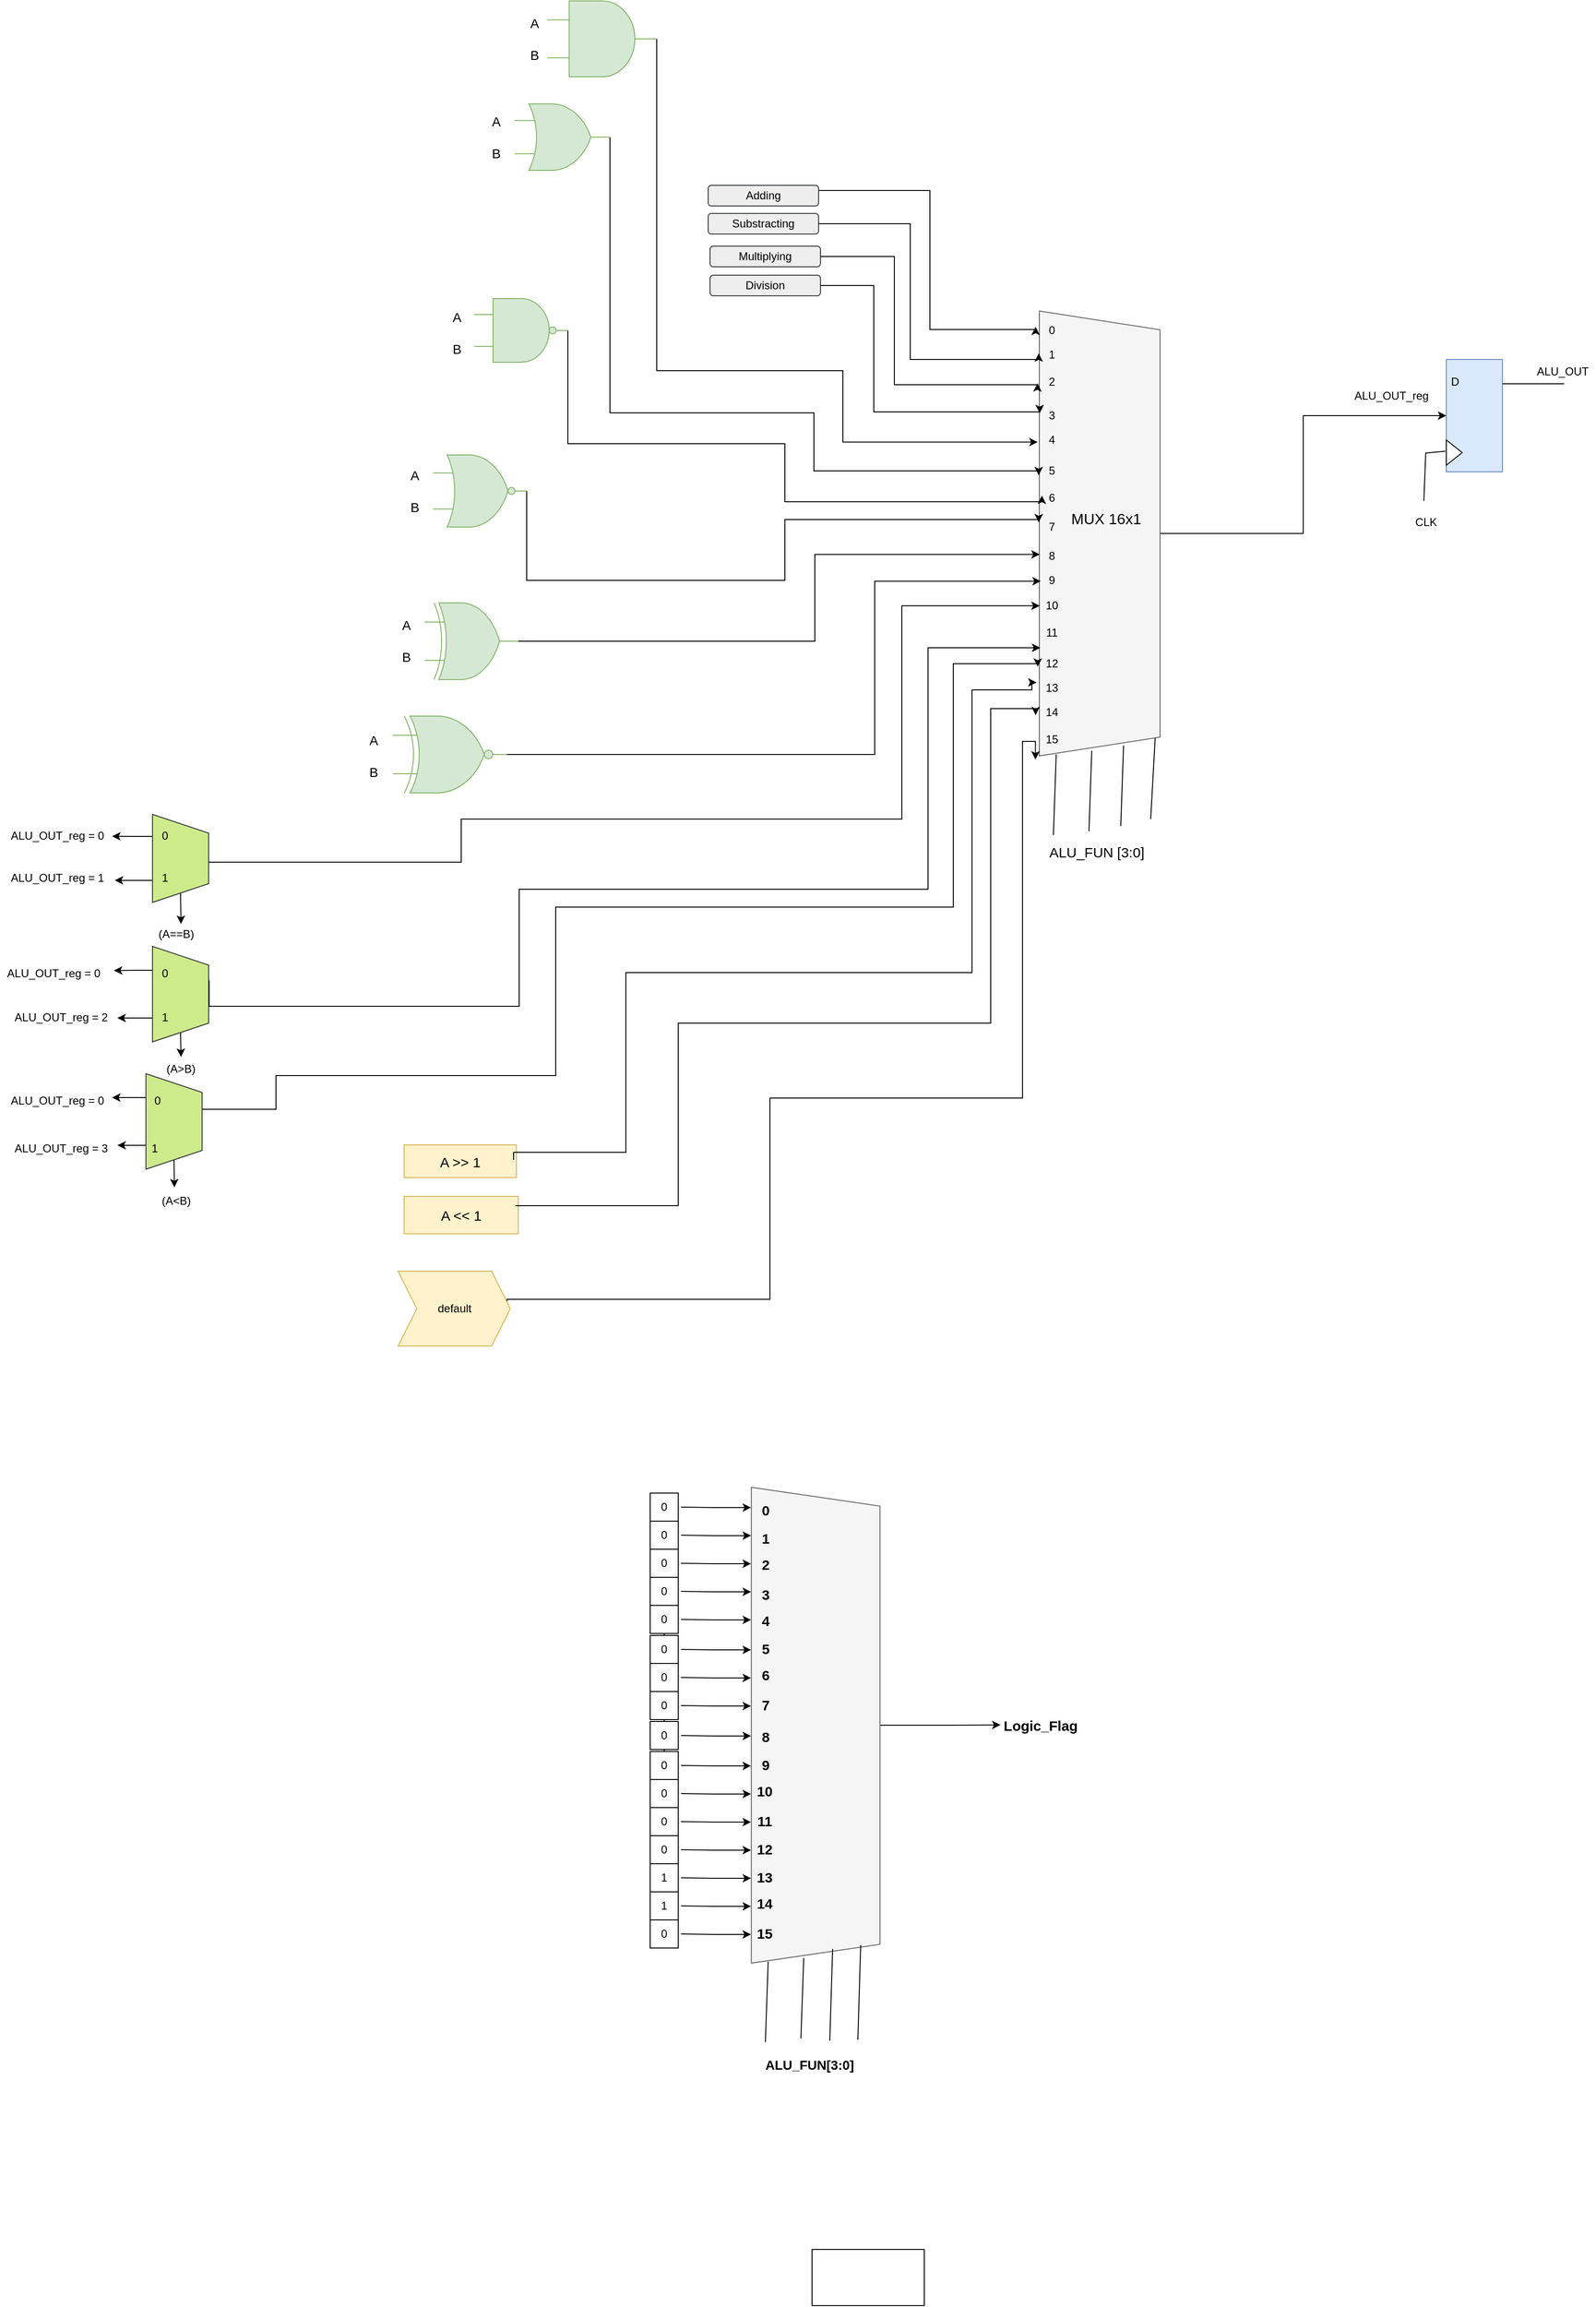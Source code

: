 <mxfile version="24.0.4" type="device">
  <diagram name="Page-1" id="UcXeMVM3qKEqx-LfHHIt">
    <mxGraphModel dx="2200" dy="1107" grid="0" gridSize="10" guides="1" tooltips="1" connect="1" arrows="1" fold="1" page="0" pageScale="1" pageWidth="850" pageHeight="1100" math="0" shadow="0">
      <root>
        <mxCell id="0" />
        <mxCell id="1" parent="0" />
        <mxCell id="WmKYw4-fEIhdGVKoZhWH-86" style="edgeStyle=orthogonalEdgeStyle;rounded=0;orthogonalLoop=1;jettySize=auto;html=1;exitX=0.5;exitY=0;exitDx=0;exitDy=0;" edge="1" parent="1" source="WmKYw4-fEIhdGVKoZhWH-1" target="WmKYw4-fEIhdGVKoZhWH-87">
          <mxGeometry relative="1" as="geometry">
            <mxPoint x="845.6" y="381.6" as="targetPoint" />
          </mxGeometry>
        </mxCell>
        <mxCell id="WmKYw4-fEIhdGVKoZhWH-1" value="" style="shape=trapezoid;perimeter=trapezoidPerimeter;whiteSpace=wrap;html=1;fixedSize=1;rotation=90;fillColor=#f5f5f5;fontColor=#333333;strokeColor=#666666;" vertex="1" parent="1">
          <mxGeometry x="145.88" y="430.38" width="475.25" height="129" as="geometry" />
        </mxCell>
        <mxCell id="WmKYw4-fEIhdGVKoZhWH-2" value="" style="endArrow=none;html=1;rounded=0;entryX=1;entryY=0;entryDx=0;entryDy=0;" edge="1" parent="1" target="WmKYw4-fEIhdGVKoZhWH-1">
          <mxGeometry width="50" height="50" relative="1" as="geometry">
            <mxPoint x="438" y="800" as="sourcePoint" />
            <mxPoint x="475" y="761" as="targetPoint" />
          </mxGeometry>
        </mxCell>
        <mxCell id="WmKYw4-fEIhdGVKoZhWH-3" value="" style="endArrow=none;html=1;rounded=0;entryX=1;entryY=0;entryDx=0;entryDy=0;" edge="1" parent="1">
          <mxGeometry width="50" height="50" relative="1" as="geometry">
            <mxPoint x="406" y="807.43" as="sourcePoint" />
            <mxPoint x="409" y="721.43" as="targetPoint" />
          </mxGeometry>
        </mxCell>
        <mxCell id="WmKYw4-fEIhdGVKoZhWH-4" value="" style="endArrow=none;html=1;rounded=0;entryX=1;entryY=0;entryDx=0;entryDy=0;" edge="1" parent="1">
          <mxGeometry width="50" height="50" relative="1" as="geometry">
            <mxPoint x="372" y="813" as="sourcePoint" />
            <mxPoint x="375" y="727" as="targetPoint" />
          </mxGeometry>
        </mxCell>
        <mxCell id="WmKYw4-fEIhdGVKoZhWH-5" value="" style="endArrow=none;html=1;rounded=0;entryX=1;entryY=0;entryDx=0;entryDy=0;" edge="1" parent="1">
          <mxGeometry width="50" height="50" relative="1" as="geometry">
            <mxPoint x="334" y="817" as="sourcePoint" />
            <mxPoint x="337" y="731" as="targetPoint" />
          </mxGeometry>
        </mxCell>
        <mxCell id="WmKYw4-fEIhdGVKoZhWH-23" value="&lt;font style=&quot;font-size: 15px;&quot;&gt;ALU_FUN [3:0]&lt;/font&gt;" style="text;html=1;align=center;verticalAlign=middle;resizable=0;points=[];autosize=1;strokeColor=none;fillColor=none;" vertex="1" parent="1">
          <mxGeometry x="320" y="820" width="120" height="30" as="geometry" />
        </mxCell>
        <mxCell id="WmKYw4-fEIhdGVKoZhWH-25" value="0" style="text;html=1;align=center;verticalAlign=middle;resizable=0;points=[];autosize=1;strokeColor=none;fillColor=none;" vertex="1" parent="1">
          <mxGeometry x="320" y="265" width="24" height="26" as="geometry" />
        </mxCell>
        <mxCell id="WmKYw4-fEIhdGVKoZhWH-26" value="1" style="text;html=1;align=center;verticalAlign=middle;resizable=0;points=[];autosize=1;strokeColor=none;fillColor=none;" vertex="1" parent="1">
          <mxGeometry x="320" y="291" width="24" height="26" as="geometry" />
        </mxCell>
        <mxCell id="WmKYw4-fEIhdGVKoZhWH-27" value="2" style="text;html=1;align=center;verticalAlign=middle;resizable=0;points=[];autosize=1;strokeColor=none;fillColor=none;" vertex="1" parent="1">
          <mxGeometry x="320" y="320" width="24" height="26" as="geometry" />
        </mxCell>
        <mxCell id="WmKYw4-fEIhdGVKoZhWH-28" value="3" style="text;html=1;align=center;verticalAlign=middle;resizable=0;points=[];autosize=1;strokeColor=none;fillColor=none;" vertex="1" parent="1">
          <mxGeometry x="320" y="356" width="24" height="26" as="geometry" />
        </mxCell>
        <mxCell id="WmKYw4-fEIhdGVKoZhWH-29" value="4" style="text;html=1;align=center;verticalAlign=middle;resizable=0;points=[];autosize=1;strokeColor=none;fillColor=none;" vertex="1" parent="1">
          <mxGeometry x="320" y="382" width="24" height="26" as="geometry" />
        </mxCell>
        <mxCell id="WmKYw4-fEIhdGVKoZhWH-30" value="5" style="text;html=1;align=center;verticalAlign=middle;resizable=0;points=[];autosize=1;strokeColor=none;fillColor=none;" vertex="1" parent="1">
          <mxGeometry x="320" y="415" width="24" height="26" as="geometry" />
        </mxCell>
        <mxCell id="WmKYw4-fEIhdGVKoZhWH-31" value="6" style="text;html=1;align=center;verticalAlign=middle;resizable=0;points=[];autosize=1;strokeColor=none;fillColor=none;" vertex="1" parent="1">
          <mxGeometry x="320" y="444" width="24" height="26" as="geometry" />
        </mxCell>
        <mxCell id="WmKYw4-fEIhdGVKoZhWH-32" value="7" style="text;html=1;align=center;verticalAlign=middle;resizable=0;points=[];autosize=1;strokeColor=none;fillColor=none;" vertex="1" parent="1">
          <mxGeometry x="320" y="475" width="24" height="26" as="geometry" />
        </mxCell>
        <mxCell id="WmKYw4-fEIhdGVKoZhWH-33" value="8" style="text;html=1;align=center;verticalAlign=middle;resizable=0;points=[];autosize=1;strokeColor=none;fillColor=none;" vertex="1" parent="1">
          <mxGeometry x="320" y="506" width="24" height="26" as="geometry" />
        </mxCell>
        <mxCell id="WmKYw4-fEIhdGVKoZhWH-34" value="9" style="text;html=1;align=center;verticalAlign=middle;resizable=0;points=[];autosize=1;strokeColor=none;fillColor=none;" vertex="1" parent="1">
          <mxGeometry x="320" y="532" width="24" height="26" as="geometry" />
        </mxCell>
        <mxCell id="WmKYw4-fEIhdGVKoZhWH-35" value="10" style="text;html=1;align=center;verticalAlign=middle;resizable=0;points=[];autosize=1;strokeColor=none;fillColor=none;" vertex="1" parent="1">
          <mxGeometry x="316.5" y="559.38" width="31" height="26" as="geometry" />
        </mxCell>
        <mxCell id="WmKYw4-fEIhdGVKoZhWH-36" value="11" style="text;html=1;align=center;verticalAlign=middle;resizable=0;points=[];autosize=1;strokeColor=none;fillColor=none;" vertex="1" parent="1">
          <mxGeometry x="316.5" y="588.38" width="30" height="26" as="geometry" />
        </mxCell>
        <mxCell id="WmKYw4-fEIhdGVKoZhWH-37" value="12" style="text;html=1;align=center;verticalAlign=middle;resizable=0;points=[];autosize=1;strokeColor=none;fillColor=none;" vertex="1" parent="1">
          <mxGeometry x="316.5" y="621.38" width="31" height="26" as="geometry" />
        </mxCell>
        <mxCell id="WmKYw4-fEIhdGVKoZhWH-38" value="13" style="text;html=1;align=center;verticalAlign=middle;resizable=0;points=[];autosize=1;strokeColor=none;fillColor=none;" vertex="1" parent="1">
          <mxGeometry x="316.5" y="647.38" width="31" height="26" as="geometry" />
        </mxCell>
        <mxCell id="WmKYw4-fEIhdGVKoZhWH-39" value="14" style="text;html=1;align=center;verticalAlign=middle;resizable=0;points=[];autosize=1;strokeColor=none;fillColor=none;" vertex="1" parent="1">
          <mxGeometry x="316.5" y="673.38" width="31" height="26" as="geometry" />
        </mxCell>
        <mxCell id="WmKYw4-fEIhdGVKoZhWH-40" value="15" style="text;html=1;align=center;verticalAlign=middle;resizable=0;points=[];autosize=1;strokeColor=none;fillColor=none;" vertex="1" parent="1">
          <mxGeometry x="316.5" y="702.38" width="31" height="26" as="geometry" />
        </mxCell>
        <mxCell id="WmKYw4-fEIhdGVKoZhWH-41" value="&lt;font style=&quot;font-size: 16px;&quot;&gt;MUX 16x1&lt;/font&gt;" style="text;html=1;align=center;verticalAlign=middle;resizable=0;points=[];autosize=1;strokeColor=none;fillColor=none;" vertex="1" parent="1">
          <mxGeometry x="344" y="463" width="91" height="31" as="geometry" />
        </mxCell>
        <mxCell id="WmKYw4-fEIhdGVKoZhWH-49" style="edgeStyle=orthogonalEdgeStyle;rounded=0;orthogonalLoop=1;jettySize=auto;html=1;exitX=1;exitY=0.25;exitDx=0;exitDy=0;entryX=-0.208;entryY=0.346;entryDx=0;entryDy=0;entryPerimeter=0;" edge="1" parent="1" source="WmKYw4-fEIhdGVKoZhWH-42" target="WmKYw4-fEIhdGVKoZhWH-25">
          <mxGeometry relative="1" as="geometry">
            <mxPoint x="238.286" y="277.286" as="targetPoint" />
            <Array as="points">
              <mxPoint x="202" y="128" />
              <mxPoint x="202" y="277" />
              <mxPoint x="315" y="277" />
            </Array>
          </mxGeometry>
        </mxCell>
        <mxCell id="WmKYw4-fEIhdGVKoZhWH-42" value="Adding" style="rounded=1;whiteSpace=wrap;html=1;fillColor=#eeeeee;strokeColor=#36393d;" vertex="1" parent="1">
          <mxGeometry x="-35" y="123" width="118" height="22" as="geometry" />
        </mxCell>
        <mxCell id="WmKYw4-fEIhdGVKoZhWH-50" style="edgeStyle=orthogonalEdgeStyle;rounded=0;orthogonalLoop=1;jettySize=auto;html=1;exitX=1;exitY=0.5;exitDx=0;exitDy=0;entryX=-0.071;entryY=0.44;entryDx=0;entryDy=0;entryPerimeter=0;" edge="1" parent="1" source="WmKYw4-fEIhdGVKoZhWH-43" target="WmKYw4-fEIhdGVKoZhWH-26">
          <mxGeometry relative="1" as="geometry">
            <mxPoint x="239" y="309" as="targetPoint" />
            <Array as="points">
              <mxPoint x="181" y="164" />
              <mxPoint x="181" y="309" />
              <mxPoint x="318" y="309" />
            </Array>
          </mxGeometry>
        </mxCell>
        <mxCell id="WmKYw4-fEIhdGVKoZhWH-43" value="Substracting" style="rounded=1;whiteSpace=wrap;html=1;fillColor=#eeeeee;strokeColor=#36393d;" vertex="1" parent="1">
          <mxGeometry x="-35" y="153" width="118" height="22" as="geometry" />
        </mxCell>
        <mxCell id="WmKYw4-fEIhdGVKoZhWH-51" style="edgeStyle=orthogonalEdgeStyle;rounded=0;orthogonalLoop=1;jettySize=auto;html=1;exitX=1;exitY=0.5;exitDx=0;exitDy=0;entryX=-0.119;entryY=0.555;entryDx=0;entryDy=0;entryPerimeter=0;" edge="1" parent="1" source="WmKYw4-fEIhdGVKoZhWH-44" target="WmKYw4-fEIhdGVKoZhWH-27">
          <mxGeometry relative="1" as="geometry">
            <mxPoint x="240.571" y="335.571" as="targetPoint" />
            <Array as="points">
              <mxPoint x="164" y="199" />
              <mxPoint x="164" y="336" />
              <mxPoint x="317" y="336" />
            </Array>
          </mxGeometry>
        </mxCell>
        <mxCell id="WmKYw4-fEIhdGVKoZhWH-44" value="Multiplying" style="rounded=1;whiteSpace=wrap;html=1;fillColor=#eeeeee;strokeColor=#36393d;" vertex="1" parent="1">
          <mxGeometry x="-33" y="188" width="118" height="22" as="geometry" />
        </mxCell>
        <mxCell id="WmKYw4-fEIhdGVKoZhWH-52" style="edgeStyle=orthogonalEdgeStyle;rounded=0;orthogonalLoop=1;jettySize=auto;html=1;exitX=1;exitY=0.5;exitDx=0;exitDy=0;entryX=-0.024;entryY=0.401;entryDx=0;entryDy=0;entryPerimeter=0;" edge="1" parent="1" source="WmKYw4-fEIhdGVKoZhWH-45" target="WmKYw4-fEIhdGVKoZhWH-28">
          <mxGeometry relative="1" as="geometry">
            <mxPoint x="237.143" y="365.286" as="targetPoint" />
            <Array as="points">
              <mxPoint x="142" y="230" />
              <mxPoint x="142" y="365" />
              <mxPoint x="319" y="365" />
            </Array>
          </mxGeometry>
        </mxCell>
        <mxCell id="WmKYw4-fEIhdGVKoZhWH-45" value="Division" style="rounded=1;whiteSpace=wrap;html=1;fillColor=#eeeeee;strokeColor=#36393d;" vertex="1" parent="1">
          <mxGeometry x="-33" y="219" width="118" height="22" as="geometry" />
        </mxCell>
        <mxCell id="WmKYw4-fEIhdGVKoZhWH-54" style="edgeStyle=orthogonalEdgeStyle;rounded=0;orthogonalLoop=1;jettySize=auto;html=1;exitX=1;exitY=0.5;exitDx=0;exitDy=0;exitPerimeter=0;entryX=-0.119;entryY=0.588;entryDx=0;entryDy=0;entryPerimeter=0;" edge="1" parent="1" source="WmKYw4-fEIhdGVKoZhWH-53" target="WmKYw4-fEIhdGVKoZhWH-29">
          <mxGeometry relative="1" as="geometry">
            <mxPoint x="116.0" y="400.714" as="targetPoint" />
            <Array as="points">
              <mxPoint x="109" y="321" />
              <mxPoint x="109" y="397" />
            </Array>
          </mxGeometry>
        </mxCell>
        <mxCell id="WmKYw4-fEIhdGVKoZhWH-53" value="" style="verticalLabelPosition=bottom;shadow=0;dashed=0;align=center;html=1;verticalAlign=top;shape=mxgraph.electrical.logic_gates.logic_gate;operation=and;fillColor=#d5e8d4;strokeColor=#82b366;" vertex="1" parent="1">
          <mxGeometry x="-207" y="-74" width="117" height="81" as="geometry" />
        </mxCell>
        <mxCell id="WmKYw4-fEIhdGVKoZhWH-56" style="edgeStyle=orthogonalEdgeStyle;rounded=0;orthogonalLoop=1;jettySize=auto;html=1;exitX=1;exitY=0.5;exitDx=0;exitDy=0;exitPerimeter=0;entryX=-0.071;entryY=0.681;entryDx=0;entryDy=0;entryPerimeter=0;" edge="1" parent="1" source="WmKYw4-fEIhdGVKoZhWH-55" target="WmKYw4-fEIhdGVKoZhWH-30">
          <mxGeometry relative="1" as="geometry">
            <mxPoint x="71.429" y="444.143" as="targetPoint" />
            <Array as="points">
              <mxPoint x="78" y="366" />
              <mxPoint x="78" y="428" />
              <mxPoint x="318" y="428" />
            </Array>
          </mxGeometry>
        </mxCell>
        <mxCell id="WmKYw4-fEIhdGVKoZhWH-55" value="" style="verticalLabelPosition=bottom;shadow=0;dashed=0;align=center;html=1;verticalAlign=top;shape=mxgraph.electrical.logic_gates.logic_gate;operation=or;fillColor=#d5e8d4;strokeColor=#82b366;" vertex="1" parent="1">
          <mxGeometry x="-242" y="36" width="102" height="71" as="geometry" />
        </mxCell>
        <mxCell id="WmKYw4-fEIhdGVKoZhWH-58" style="edgeStyle=orthogonalEdgeStyle;rounded=0;orthogonalLoop=1;jettySize=auto;html=1;exitX=1;exitY=0.5;exitDx=0;exitDy=0;exitPerimeter=0;entryX=0.071;entryY=0.401;entryDx=0;entryDy=0;entryPerimeter=0;" edge="1" parent="1" source="WmKYw4-fEIhdGVKoZhWH-57" target="WmKYw4-fEIhdGVKoZhWH-31">
          <mxGeometry relative="1" as="geometry">
            <mxPoint x="47.429" y="462.429" as="targetPoint" />
            <Array as="points">
              <mxPoint x="47" y="399" />
              <mxPoint x="47" y="461" />
              <mxPoint x="322" y="461" />
            </Array>
          </mxGeometry>
        </mxCell>
        <mxCell id="WmKYw4-fEIhdGVKoZhWH-57" value="" style="verticalLabelPosition=bottom;shadow=0;dashed=0;align=center;html=1;verticalAlign=top;shape=mxgraph.electrical.logic_gates.logic_gate;operation=and;negating=1;negSize=0.15;fillColor=#d5e8d4;strokeColor=#82b366;" vertex="1" parent="1">
          <mxGeometry x="-285" y="244" width="100" height="68" as="geometry" />
        </mxCell>
        <mxCell id="WmKYw4-fEIhdGVKoZhWH-60" style="edgeStyle=orthogonalEdgeStyle;rounded=0;orthogonalLoop=1;jettySize=auto;html=1;exitX=1;exitY=0.5;exitDx=0;exitDy=0;exitPerimeter=0;entryX=-0.071;entryY=0.308;entryDx=0;entryDy=0;entryPerimeter=0;" edge="1" parent="1" source="WmKYw4-fEIhdGVKoZhWH-59" target="WmKYw4-fEIhdGVKoZhWH-32">
          <mxGeometry relative="1" as="geometry">
            <mxPoint x="55.429" y="479.571" as="targetPoint" />
            <Array as="points">
              <mxPoint x="47" y="545" />
              <mxPoint x="47" y="480" />
              <mxPoint x="318" y="480" />
            </Array>
          </mxGeometry>
        </mxCell>
        <mxCell id="WmKYw4-fEIhdGVKoZhWH-59" value="" style="verticalLabelPosition=bottom;shadow=0;dashed=0;align=center;html=1;verticalAlign=top;shape=mxgraph.electrical.logic_gates.logic_gate;operation=or;negating=1;negSize=0.15;fillColor=#d5e8d4;strokeColor=#82b366;" vertex="1" parent="1">
          <mxGeometry x="-329" y="411" width="100" height="77" as="geometry" />
        </mxCell>
        <mxCell id="WmKYw4-fEIhdGVKoZhWH-61" value="" style="verticalLabelPosition=bottom;shadow=0;dashed=0;align=center;html=1;verticalAlign=top;shape=mxgraph.electrical.logic_gates.logic_gate;operation=xor;fillColor=#d5e8d4;strokeColor=#82b366;" vertex="1" parent="1">
          <mxGeometry x="-338" y="569" width="100" height="82" as="geometry" />
        </mxCell>
        <mxCell id="WmKYw4-fEIhdGVKoZhWH-62" style="edgeStyle=orthogonalEdgeStyle;rounded=0;orthogonalLoop=1;jettySize=auto;html=1;exitX=1;exitY=0.5;exitDx=0;exitDy=0;exitPerimeter=0;entryX=-0.024;entryY=0.434;entryDx=0;entryDy=0;entryPerimeter=0;" edge="1" parent="1" source="WmKYw4-fEIhdGVKoZhWH-61" target="WmKYw4-fEIhdGVKoZhWH-33">
          <mxGeometry relative="1" as="geometry">
            <Array as="points">
              <mxPoint x="79" y="610" />
              <mxPoint x="79" y="517" />
            </Array>
          </mxGeometry>
        </mxCell>
        <mxCell id="WmKYw4-fEIhdGVKoZhWH-63" value="" style="verticalLabelPosition=bottom;shadow=0;dashed=0;align=center;html=1;verticalAlign=top;shape=mxgraph.electrical.logic_gates.logic_gate;operation=xor;negating=1;negSize=0.15;fillColor=#d5e8d4;strokeColor=#82b366;" vertex="1" parent="1">
          <mxGeometry x="-372" y="690" width="122" height="82" as="geometry" />
        </mxCell>
        <mxCell id="WmKYw4-fEIhdGVKoZhWH-64" style="edgeStyle=orthogonalEdgeStyle;rounded=0;orthogonalLoop=1;jettySize=auto;html=1;exitX=1;exitY=0.5;exitDx=0;exitDy=0;exitPerimeter=0;entryX=0.024;entryY=0.533;entryDx=0;entryDy=0;entryPerimeter=0;" edge="1" parent="1" source="WmKYw4-fEIhdGVKoZhWH-63" target="WmKYw4-fEIhdGVKoZhWH-34">
          <mxGeometry relative="1" as="geometry">
            <Array as="points">
              <mxPoint x="143" y="731" />
              <mxPoint x="143" y="546" />
            </Array>
          </mxGeometry>
        </mxCell>
        <mxCell id="WmKYw4-fEIhdGVKoZhWH-68" style="edgeStyle=orthogonalEdgeStyle;rounded=0;orthogonalLoop=1;jettySize=auto;html=1;exitX=0.5;exitY=0;exitDx=0;exitDy=0;entryX=0.094;entryY=0.491;entryDx=0;entryDy=0;entryPerimeter=0;" edge="1" parent="1" source="WmKYw4-fEIhdGVKoZhWH-95" target="WmKYw4-fEIhdGVKoZhWH-35">
          <mxGeometry relative="1" as="geometry">
            <mxPoint x="305.714" y="572.143" as="targetPoint" />
            <mxPoint x="-299" y="851" as="sourcePoint" />
            <Array as="points">
              <mxPoint x="-299" y="846" />
              <mxPoint x="-299" y="800" />
              <mxPoint x="172" y="800" />
              <mxPoint x="172" y="572" />
            </Array>
          </mxGeometry>
        </mxCell>
        <mxCell id="WmKYw4-fEIhdGVKoZhWH-69" style="edgeStyle=orthogonalEdgeStyle;rounded=0;orthogonalLoop=1;jettySize=auto;html=1;exitX=0.5;exitY=0;exitDx=0;exitDy=0;entryX=0.098;entryY=0.474;entryDx=0;entryDy=0;entryPerimeter=0;" edge="1" parent="1">
          <mxGeometry relative="1" as="geometry">
            <mxPoint x="-568.44" y="972.3" as="sourcePoint" />
            <mxPoint x="320.0" y="617.004" as="targetPoint" />
            <Array as="points">
              <mxPoint x="-568" y="1000" />
              <mxPoint x="-237" y="1000" />
              <mxPoint x="-237" y="875" />
              <mxPoint x="200" y="875" />
              <mxPoint x="200" y="617" />
            </Array>
          </mxGeometry>
        </mxCell>
        <mxCell id="WmKYw4-fEIhdGVKoZhWH-70" style="edgeStyle=orthogonalEdgeStyle;rounded=0;orthogonalLoop=1;jettySize=auto;html=1;entryX=0.021;entryY=0.612;entryDx=0;entryDy=0;entryPerimeter=0;exitX=0.5;exitY=0;exitDx=0;exitDy=0;" edge="1" parent="1" source="WmKYw4-fEIhdGVKoZhWH-97" target="WmKYw4-fEIhdGVKoZhWH-37">
          <mxGeometry relative="1" as="geometry">
            <mxPoint x="-489" y="1066" as="sourcePoint" />
            <Array as="points">
              <mxPoint x="-576" y="1110" />
              <mxPoint x="-497" y="1110" />
              <mxPoint x="-497" y="1074" />
              <mxPoint x="-198" y="1074" />
              <mxPoint x="-198" y="894" />
              <mxPoint x="227" y="894" />
              <mxPoint x="227" y="634" />
              <mxPoint x="317" y="634" />
            </Array>
          </mxGeometry>
        </mxCell>
        <mxCell id="WmKYw4-fEIhdGVKoZhWH-74" value="&lt;font style=&quot;font-size: 14px;&quot;&gt;A&lt;br&gt;&lt;br&gt;B&lt;/font&gt;" style="text;html=1;align=center;verticalAlign=middle;resizable=0;points=[];autosize=1;strokeColor=none;fillColor=none;" vertex="1" parent="1">
          <mxGeometry x="-235" y="-64.5" width="28" height="62" as="geometry" />
        </mxCell>
        <mxCell id="WmKYw4-fEIhdGVKoZhWH-75" value="&lt;font style=&quot;font-size: 14px;&quot;&gt;A&lt;br&gt;&lt;br&gt;B&lt;/font&gt;" style="text;html=1;align=center;verticalAlign=middle;resizable=0;points=[];autosize=1;strokeColor=none;fillColor=none;" vertex="1" parent="1">
          <mxGeometry x="-276" y="40.5" width="28" height="62" as="geometry" />
        </mxCell>
        <mxCell id="WmKYw4-fEIhdGVKoZhWH-76" value="&lt;font style=&quot;font-size: 14px;&quot;&gt;A&lt;br&gt;&lt;br&gt;B&lt;/font&gt;" style="text;html=1;align=center;verticalAlign=middle;resizable=0;points=[];autosize=1;strokeColor=none;fillColor=none;" vertex="1" parent="1">
          <mxGeometry x="-318" y="250" width="28" height="62" as="geometry" />
        </mxCell>
        <mxCell id="WmKYw4-fEIhdGVKoZhWH-77" value="&lt;font style=&quot;font-size: 14px;&quot;&gt;A&lt;br&gt;&lt;br&gt;B&lt;/font&gt;" style="text;html=1;align=center;verticalAlign=middle;resizable=0;points=[];autosize=1;strokeColor=none;fillColor=none;" vertex="1" parent="1">
          <mxGeometry x="-363" y="418.5" width="28" height="62" as="geometry" />
        </mxCell>
        <mxCell id="WmKYw4-fEIhdGVKoZhWH-78" value="&lt;font style=&quot;font-size: 14px;&quot;&gt;A&lt;br&gt;&lt;br&gt;B&lt;/font&gt;" style="text;html=1;align=center;verticalAlign=middle;resizable=0;points=[];autosize=1;strokeColor=none;fillColor=none;" vertex="1" parent="1">
          <mxGeometry x="-372" y="579" width="28" height="62" as="geometry" />
        </mxCell>
        <mxCell id="WmKYw4-fEIhdGVKoZhWH-79" value="&lt;font style=&quot;font-size: 14px;&quot;&gt;A&lt;br&gt;&lt;br&gt;B&lt;/font&gt;" style="text;html=1;align=center;verticalAlign=middle;resizable=0;points=[];autosize=1;strokeColor=none;fillColor=none;" vertex="1" parent="1">
          <mxGeometry x="-407" y="702.38" width="28" height="62" as="geometry" />
        </mxCell>
        <mxCell id="WmKYw4-fEIhdGVKoZhWH-80" value="&lt;font style=&quot;font-size: 15px;&quot;&gt;A &amp;gt;&amp;gt; 1&lt;/font&gt;" style="rounded=0;whiteSpace=wrap;html=1;fillColor=#fff2cc;strokeColor=#d6b656;" vertex="1" parent="1">
          <mxGeometry x="-360" y="1148" width="120" height="35" as="geometry" />
        </mxCell>
        <mxCell id="WmKYw4-fEIhdGVKoZhWH-81" value="&lt;font style=&quot;font-size: 15px;&quot;&gt;A &amp;lt;&amp;lt; 1&lt;/font&gt;" style="rounded=0;whiteSpace=wrap;html=1;fillColor=#fff2cc;strokeColor=#d6b656;" vertex="1" parent="1">
          <mxGeometry x="-360" y="1203" width="122" height="40" as="geometry" />
        </mxCell>
        <mxCell id="WmKYw4-fEIhdGVKoZhWH-82" style="edgeStyle=orthogonalEdgeStyle;rounded=0;orthogonalLoop=1;jettySize=auto;html=1;" edge="1" parent="1">
          <mxGeometry relative="1" as="geometry">
            <mxPoint x="-243" y="1164" as="sourcePoint" />
            <mxPoint x="316" y="654" as="targetPoint" />
            <Array as="points">
              <mxPoint x="-243" y="1156" />
              <mxPoint x="-123" y="1156" />
              <mxPoint x="-123" y="964" />
              <mxPoint x="247" y="964" />
              <mxPoint x="247" y="662" />
              <mxPoint x="311" y="662" />
            </Array>
          </mxGeometry>
        </mxCell>
        <mxCell id="WmKYw4-fEIhdGVKoZhWH-83" style="edgeStyle=orthogonalEdgeStyle;rounded=0;orthogonalLoop=1;jettySize=auto;html=1;" edge="1" parent="1">
          <mxGeometry relative="1" as="geometry">
            <mxPoint x="-241" y="1213" as="sourcePoint" />
            <mxPoint x="315" y="689" as="targetPoint" />
            <Array as="points">
              <mxPoint x="-241" y="1213" />
              <mxPoint x="-67" y="1213" />
              <mxPoint x="-67" y="1018" />
              <mxPoint x="267" y="1018" />
              <mxPoint x="267" y="682" />
              <mxPoint x="315" y="682" />
            </Array>
          </mxGeometry>
        </mxCell>
        <mxCell id="WmKYw4-fEIhdGVKoZhWH-85" style="edgeStyle=orthogonalEdgeStyle;rounded=0;orthogonalLoop=1;jettySize=auto;html=1;exitX=1;exitY=0.5;exitDx=0;exitDy=0;entryX=0.058;entryY=0.31;entryDx=0;entryDy=0;entryPerimeter=0;" edge="1" parent="1" source="WmKYw4-fEIhdGVKoZhWH-84">
          <mxGeometry relative="1" as="geometry">
            <mxPoint x="314.798" y="736.44" as="targetPoint" />
            <mxPoint x="-250" y="1349" as="sourcePoint" />
            <Array as="points">
              <mxPoint x="-250" y="1323" />
              <mxPoint x="-250" y="1313" />
              <mxPoint x="31" y="1313" />
              <mxPoint x="31" y="1098" />
              <mxPoint x="301" y="1098" />
              <mxPoint x="301" y="717" />
              <mxPoint x="315" y="717" />
            </Array>
          </mxGeometry>
        </mxCell>
        <mxCell id="WmKYw4-fEIhdGVKoZhWH-84" value="default" style="shape=step;perimeter=stepPerimeter;whiteSpace=wrap;html=1;fixedSize=1;fillColor=#fff2cc;strokeColor=#d6b656;" vertex="1" parent="1">
          <mxGeometry x="-366.5" y="1283" width="120" height="80" as="geometry" />
        </mxCell>
        <mxCell id="WmKYw4-fEIhdGVKoZhWH-87" value="" style="rounded=0;whiteSpace=wrap;html=1;direction=south;fillColor=#dae8fc;strokeColor=#6c8ebf;" vertex="1" parent="1">
          <mxGeometry x="754.0" y="309.0" width="60" height="120" as="geometry" />
        </mxCell>
        <mxCell id="WmKYw4-fEIhdGVKoZhWH-88" value="" style="triangle;whiteSpace=wrap;html=1;" vertex="1" parent="1">
          <mxGeometry x="754" y="395" width="17" height="27" as="geometry" />
        </mxCell>
        <mxCell id="WmKYw4-fEIhdGVKoZhWH-89" value="D" style="text;html=1;align=center;verticalAlign=middle;resizable=0;points=[];autosize=1;strokeColor=none;fillColor=none;" vertex="1" parent="1">
          <mxGeometry x="749" y="320" width="27" height="26" as="geometry" />
        </mxCell>
        <mxCell id="WmKYw4-fEIhdGVKoZhWH-90" value="" style="endArrow=none;html=1;rounded=0;" edge="1" parent="1">
          <mxGeometry width="50" height="50" relative="1" as="geometry">
            <mxPoint x="814" y="335" as="sourcePoint" />
            <mxPoint x="880" y="335" as="targetPoint" />
          </mxGeometry>
        </mxCell>
        <mxCell id="WmKYw4-fEIhdGVKoZhWH-91" value="" style="endArrow=none;html=1;rounded=0;" edge="1" parent="1">
          <mxGeometry width="50" height="50" relative="1" as="geometry">
            <mxPoint x="730" y="460" as="sourcePoint" />
            <mxPoint x="753" y="407" as="targetPoint" />
            <Array as="points">
              <mxPoint x="732" y="409" />
            </Array>
          </mxGeometry>
        </mxCell>
        <mxCell id="WmKYw4-fEIhdGVKoZhWH-92" value="CLK" style="text;html=1;align=center;verticalAlign=middle;resizable=0;points=[];autosize=1;strokeColor=none;fillColor=none;" vertex="1" parent="1">
          <mxGeometry x="711" y="470" width="41" height="26" as="geometry" />
        </mxCell>
        <mxCell id="WmKYw4-fEIhdGVKoZhWH-93" value="ALU_OUT_reg" style="text;html=1;align=center;verticalAlign=middle;resizable=0;points=[];autosize=1;strokeColor=none;fillColor=none;" vertex="1" parent="1">
          <mxGeometry x="648" y="335" width="94" height="26" as="geometry" />
        </mxCell>
        <mxCell id="WmKYw4-fEIhdGVKoZhWH-94" value="ALU_OUT" style="text;html=1;align=center;verticalAlign=middle;resizable=0;points=[];autosize=1;strokeColor=none;fillColor=none;" vertex="1" parent="1">
          <mxGeometry x="842" y="309" width="71" height="26" as="geometry" />
        </mxCell>
        <mxCell id="WmKYw4-fEIhdGVKoZhWH-105" style="edgeStyle=orthogonalEdgeStyle;rounded=0;orthogonalLoop=1;jettySize=auto;html=1;exitX=1;exitY=0.5;exitDx=0;exitDy=0;" edge="1" parent="1" source="WmKYw4-fEIhdGVKoZhWH-95">
          <mxGeometry relative="1" as="geometry">
            <mxPoint x="-598.529" y="912.0" as="targetPoint" />
          </mxGeometry>
        </mxCell>
        <mxCell id="WmKYw4-fEIhdGVKoZhWH-111" style="edgeStyle=orthogonalEdgeStyle;rounded=0;orthogonalLoop=1;jettySize=auto;html=1;exitX=0.25;exitY=1;exitDx=0;exitDy=0;" edge="1" parent="1" source="WmKYw4-fEIhdGVKoZhWH-95">
          <mxGeometry relative="1" as="geometry">
            <mxPoint x="-672.176" y="818.353" as="targetPoint" />
          </mxGeometry>
        </mxCell>
        <mxCell id="WmKYw4-fEIhdGVKoZhWH-112" style="edgeStyle=orthogonalEdgeStyle;rounded=0;orthogonalLoop=1;jettySize=auto;html=1;exitX=0.75;exitY=1;exitDx=0;exitDy=0;" edge="1" parent="1" source="WmKYw4-fEIhdGVKoZhWH-95">
          <mxGeometry relative="1" as="geometry">
            <mxPoint x="-669.353" y="865.412" as="targetPoint" />
          </mxGeometry>
        </mxCell>
        <mxCell id="WmKYw4-fEIhdGVKoZhWH-95" value="" style="shape=trapezoid;perimeter=trapezoidPerimeter;whiteSpace=wrap;html=1;fixedSize=1;rotation=90;fillColor=#cdeb8b;strokeColor=#36393d;" vertex="1" parent="1">
          <mxGeometry x="-646" y="812" width="94" height="60" as="geometry" />
        </mxCell>
        <mxCell id="WmKYw4-fEIhdGVKoZhWH-106" style="edgeStyle=orthogonalEdgeStyle;rounded=0;orthogonalLoop=1;jettySize=auto;html=1;exitX=1;exitY=0.5;exitDx=0;exitDy=0;" edge="1" parent="1" source="WmKYw4-fEIhdGVKoZhWH-96">
          <mxGeometry relative="1" as="geometry">
            <mxPoint x="-598.529" y="1054.118" as="targetPoint" />
          </mxGeometry>
        </mxCell>
        <mxCell id="WmKYw4-fEIhdGVKoZhWH-113" style="edgeStyle=orthogonalEdgeStyle;rounded=0;orthogonalLoop=1;jettySize=auto;html=1;exitX=0.25;exitY=1;exitDx=0;exitDy=0;" edge="1" parent="1" source="WmKYw4-fEIhdGVKoZhWH-96">
          <mxGeometry relative="1" as="geometry">
            <mxPoint x="-670.294" y="961.882" as="targetPoint" />
          </mxGeometry>
        </mxCell>
        <mxCell id="WmKYw4-fEIhdGVKoZhWH-114" style="edgeStyle=orthogonalEdgeStyle;rounded=0;orthogonalLoop=1;jettySize=auto;html=1;exitX=0.75;exitY=1;exitDx=0;exitDy=0;" edge="1" parent="1" source="WmKYw4-fEIhdGVKoZhWH-96">
          <mxGeometry relative="1" as="geometry">
            <mxPoint x="-666.529" y="1012.471" as="targetPoint" />
          </mxGeometry>
        </mxCell>
        <mxCell id="WmKYw4-fEIhdGVKoZhWH-96" value="" style="shape=trapezoid;perimeter=trapezoidPerimeter;whiteSpace=wrap;html=1;fixedSize=1;rotation=90;fillColor=#cdeb8b;strokeColor=#36393d;" vertex="1" parent="1">
          <mxGeometry x="-650" y="957" width="102" height="60" as="geometry" />
        </mxCell>
        <mxCell id="WmKYw4-fEIhdGVKoZhWH-107" style="edgeStyle=orthogonalEdgeStyle;rounded=0;orthogonalLoop=1;jettySize=auto;html=1;exitX=1;exitY=0.5;exitDx=0;exitDy=0;" edge="1" parent="1" source="WmKYw4-fEIhdGVKoZhWH-97">
          <mxGeometry relative="1" as="geometry">
            <mxPoint x="-605.588" y="1193.412" as="targetPoint" />
          </mxGeometry>
        </mxCell>
        <mxCell id="WmKYw4-fEIhdGVKoZhWH-115" style="edgeStyle=orthogonalEdgeStyle;rounded=0;orthogonalLoop=1;jettySize=auto;html=1;exitX=0.25;exitY=1;exitDx=0;exitDy=0;" edge="1" parent="1" source="WmKYw4-fEIhdGVKoZhWH-97">
          <mxGeometry relative="1" as="geometry">
            <mxPoint x="-672.176" y="1097.176" as="targetPoint" />
          </mxGeometry>
        </mxCell>
        <mxCell id="WmKYw4-fEIhdGVKoZhWH-116" style="edgeStyle=orthogonalEdgeStyle;rounded=0;orthogonalLoop=1;jettySize=auto;html=1;exitX=0.75;exitY=1;exitDx=0;exitDy=0;" edge="1" parent="1" source="WmKYw4-fEIhdGVKoZhWH-97">
          <mxGeometry relative="1" as="geometry">
            <mxPoint x="-666.529" y="1148.941" as="targetPoint" />
          </mxGeometry>
        </mxCell>
        <mxCell id="WmKYw4-fEIhdGVKoZhWH-97" value="" style="shape=trapezoid;perimeter=trapezoidPerimeter;whiteSpace=wrap;html=1;fixedSize=1;rotation=90;fillColor=#cdeb8b;strokeColor=#36393d;" vertex="1" parent="1">
          <mxGeometry x="-657" y="1093" width="102" height="60" as="geometry" />
        </mxCell>
        <mxCell id="WmKYw4-fEIhdGVKoZhWH-108" value="(A==B)" style="text;html=1;align=center;verticalAlign=middle;resizable=0;points=[];autosize=1;strokeColor=none;fillColor=none;" vertex="1" parent="1">
          <mxGeometry x="-632" y="910" width="56" height="26" as="geometry" />
        </mxCell>
        <mxCell id="WmKYw4-fEIhdGVKoZhWH-109" value="(A&amp;gt;B)" style="text;html=1;align=center;verticalAlign=middle;resizable=0;points=[];autosize=1;strokeColor=none;fillColor=none;" vertex="1" parent="1">
          <mxGeometry x="-623" y="1054" width="48" height="26" as="geometry" />
        </mxCell>
        <mxCell id="WmKYw4-fEIhdGVKoZhWH-110" value="(A&amp;lt;B)" style="text;html=1;align=center;verticalAlign=middle;resizable=0;points=[];autosize=1;strokeColor=none;fillColor=none;" vertex="1" parent="1">
          <mxGeometry x="-628" y="1195" width="48" height="26" as="geometry" />
        </mxCell>
        <mxCell id="WmKYw4-fEIhdGVKoZhWH-117" value="ALU_OUT_reg = 0" style="text;html=1;align=center;verticalAlign=middle;resizable=0;points=[];autosize=1;strokeColor=none;fillColor=none;" vertex="1" parent="1">
          <mxGeometry x="-788" y="805" width="114" height="26" as="geometry" />
        </mxCell>
        <mxCell id="WmKYw4-fEIhdGVKoZhWH-120" value="ALU_OUT_reg = 1" style="text;html=1;align=center;verticalAlign=middle;resizable=0;points=[];autosize=1;strokeColor=none;fillColor=none;" vertex="1" parent="1">
          <mxGeometry x="-788" y="850" width="114" height="26" as="geometry" />
        </mxCell>
        <mxCell id="WmKYw4-fEIhdGVKoZhWH-121" value="ALU_OUT_reg = 0" style="text;html=1;align=center;verticalAlign=middle;resizable=0;points=[];autosize=1;strokeColor=none;fillColor=none;" vertex="1" parent="1">
          <mxGeometry x="-792" y="951.5" width="114" height="26" as="geometry" />
        </mxCell>
        <mxCell id="WmKYw4-fEIhdGVKoZhWH-122" value="ALU_OUT_reg = 2" style="text;html=1;align=center;verticalAlign=middle;resizable=0;points=[];autosize=1;strokeColor=none;fillColor=none;" vertex="1" parent="1">
          <mxGeometry x="-784" y="999" width="114" height="26" as="geometry" />
        </mxCell>
        <mxCell id="WmKYw4-fEIhdGVKoZhWH-123" value="ALU_OUT_reg = 0" style="text;html=1;align=center;verticalAlign=middle;resizable=0;points=[];autosize=1;strokeColor=none;fillColor=none;" vertex="1" parent="1">
          <mxGeometry x="-788" y="1087.5" width="114" height="26" as="geometry" />
        </mxCell>
        <mxCell id="WmKYw4-fEIhdGVKoZhWH-124" value="ALU_OUT_reg = 3" style="text;html=1;align=center;verticalAlign=middle;resizable=0;points=[];autosize=1;strokeColor=none;fillColor=none;" vertex="1" parent="1">
          <mxGeometry x="-784" y="1139" width="114" height="26" as="geometry" />
        </mxCell>
        <mxCell id="WmKYw4-fEIhdGVKoZhWH-125" value="0" style="text;html=1;align=center;verticalAlign=middle;resizable=0;points=[];autosize=1;strokeColor=none;fillColor=none;" vertex="1" parent="1">
          <mxGeometry x="-628" y="805" width="24" height="26" as="geometry" />
        </mxCell>
        <mxCell id="WmKYw4-fEIhdGVKoZhWH-126" value="1" style="text;html=1;align=center;verticalAlign=middle;resizable=0;points=[];autosize=1;strokeColor=none;fillColor=none;" vertex="1" parent="1">
          <mxGeometry x="-628" y="850" width="24" height="26" as="geometry" />
        </mxCell>
        <mxCell id="WmKYw4-fEIhdGVKoZhWH-127" value="0" style="text;html=1;align=center;verticalAlign=middle;resizable=0;points=[];autosize=1;strokeColor=none;fillColor=none;" vertex="1" parent="1">
          <mxGeometry x="-628" y="951.5" width="24" height="26" as="geometry" />
        </mxCell>
        <mxCell id="WmKYw4-fEIhdGVKoZhWH-128" value="1" style="text;html=1;align=center;verticalAlign=middle;resizable=0;points=[];autosize=1;strokeColor=none;fillColor=none;" vertex="1" parent="1">
          <mxGeometry x="-628" y="999" width="24" height="26" as="geometry" />
        </mxCell>
        <mxCell id="WmKYw4-fEIhdGVKoZhWH-129" value="0" style="text;html=1;align=center;verticalAlign=middle;resizable=0;points=[];autosize=1;strokeColor=none;fillColor=none;" vertex="1" parent="1">
          <mxGeometry x="-636" y="1087.5" width="24" height="26" as="geometry" />
        </mxCell>
        <mxCell id="WmKYw4-fEIhdGVKoZhWH-130" value="1" style="text;html=1;align=center;verticalAlign=middle;resizable=0;points=[];autosize=1;strokeColor=none;fillColor=none;" vertex="1" parent="1">
          <mxGeometry x="-639" y="1139" width="24" height="26" as="geometry" />
        </mxCell>
        <mxCell id="WmKYw4-fEIhdGVKoZhWH-184" style="edgeStyle=orthogonalEdgeStyle;rounded=0;orthogonalLoop=1;jettySize=auto;html=1;exitX=0.5;exitY=0;exitDx=0;exitDy=0;" edge="1" parent="1" source="WmKYw4-fEIhdGVKoZhWH-134">
          <mxGeometry relative="1" as="geometry">
            <mxPoint x="277.445" y="1767.667" as="targetPoint" />
          </mxGeometry>
        </mxCell>
        <mxCell id="WmKYw4-fEIhdGVKoZhWH-134" value="" style="shape=trapezoid;perimeter=trapezoidPerimeter;whiteSpace=wrap;html=1;fixedSize=1;rotation=90;fillColor=#f5f5f5;fontColor=#333333;strokeColor=#666666;" vertex="1" parent="1">
          <mxGeometry x="-174.25" y="1699.25" width="508.25" height="137.5" as="geometry" />
        </mxCell>
        <mxCell id="WmKYw4-fEIhdGVKoZhWH-135" value="" style="endArrow=none;html=1;rounded=0;entryX=1;entryY=0;entryDx=0;entryDy=0;" edge="1" parent="1">
          <mxGeometry width="50" height="50" relative="1" as="geometry">
            <mxPoint x="125" y="2104" as="sourcePoint" />
            <mxPoint x="127.996" y="2002.933" as="targetPoint" />
          </mxGeometry>
        </mxCell>
        <mxCell id="WmKYw4-fEIhdGVKoZhWH-136" value="" style="endArrow=none;html=1;rounded=0;entryX=1;entryY=0;entryDx=0;entryDy=0;" edge="1" parent="1">
          <mxGeometry width="50" height="50" relative="1" as="geometry">
            <mxPoint x="95" y="2105" as="sourcePoint" />
            <mxPoint x="98" y="2007.0" as="targetPoint" />
          </mxGeometry>
        </mxCell>
        <mxCell id="WmKYw4-fEIhdGVKoZhWH-137" value="" style="endArrow=none;html=1;rounded=0;entryX=1;entryY=0;entryDx=0;entryDy=0;" edge="1" parent="1">
          <mxGeometry width="50" height="50" relative="1" as="geometry">
            <mxPoint x="64.12" y="2102.62" as="sourcePoint" />
            <mxPoint x="67.12" y="2016.62" as="targetPoint" />
          </mxGeometry>
        </mxCell>
        <mxCell id="WmKYw4-fEIhdGVKoZhWH-138" value="" style="endArrow=none;html=1;rounded=0;entryX=1;entryY=0;entryDx=0;entryDy=0;" edge="1" parent="1">
          <mxGeometry width="50" height="50" relative="1" as="geometry">
            <mxPoint x="26.12" y="2106.62" as="sourcePoint" />
            <mxPoint x="29.12" y="2020.62" as="targetPoint" />
          </mxGeometry>
        </mxCell>
        <mxCell id="WmKYw4-fEIhdGVKoZhWH-144" style="edgeStyle=orthogonalEdgeStyle;rounded=0;orthogonalLoop=1;jettySize=auto;html=1;" edge="1" parent="1">
          <mxGeometry relative="1" as="geometry">
            <mxPoint x="10.778" y="1565.444" as="targetPoint" />
            <mxPoint x="-64" y="1565" as="sourcePoint" />
          </mxGeometry>
        </mxCell>
        <mxCell id="WmKYw4-fEIhdGVKoZhWH-141" value="0" style="rounded=0;whiteSpace=wrap;html=1;" vertex="1" parent="1">
          <mxGeometry x="-97" y="1550" width="30" height="30" as="geometry" />
        </mxCell>
        <mxCell id="WmKYw4-fEIhdGVKoZhWH-147" style="edgeStyle=orthogonalEdgeStyle;rounded=0;orthogonalLoop=1;jettySize=auto;html=1;" edge="1" parent="1">
          <mxGeometry relative="1" as="geometry">
            <mxPoint x="10.778" y="1595.444" as="targetPoint" />
            <mxPoint x="-64" y="1595" as="sourcePoint" />
          </mxGeometry>
        </mxCell>
        <mxCell id="WmKYw4-fEIhdGVKoZhWH-148" value="0" style="rounded=0;whiteSpace=wrap;html=1;" vertex="1" parent="1">
          <mxGeometry x="-97" y="1580" width="30" height="30" as="geometry" />
        </mxCell>
        <mxCell id="WmKYw4-fEIhdGVKoZhWH-149" style="edgeStyle=orthogonalEdgeStyle;rounded=0;orthogonalLoop=1;jettySize=auto;html=1;" edge="1" parent="1">
          <mxGeometry relative="1" as="geometry">
            <mxPoint x="10.778" y="1625.444" as="targetPoint" />
            <mxPoint x="-64" y="1625" as="sourcePoint" />
          </mxGeometry>
        </mxCell>
        <mxCell id="WmKYw4-fEIhdGVKoZhWH-205" value="" style="edgeStyle=orthogonalEdgeStyle;rounded=0;orthogonalLoop=1;jettySize=auto;html=1;" edge="1" parent="1" source="WmKYw4-fEIhdGVKoZhWH-150" target="WmKYw4-fEIhdGVKoZhWH-158">
          <mxGeometry relative="1" as="geometry" />
        </mxCell>
        <mxCell id="WmKYw4-fEIhdGVKoZhWH-150" value="0" style="rounded=0;whiteSpace=wrap;html=1;" vertex="1" parent="1">
          <mxGeometry x="-97" y="1610" width="30" height="30" as="geometry" />
        </mxCell>
        <mxCell id="WmKYw4-fEIhdGVKoZhWH-151" style="edgeStyle=orthogonalEdgeStyle;rounded=0;orthogonalLoop=1;jettySize=auto;html=1;" edge="1" parent="1">
          <mxGeometry relative="1" as="geometry">
            <mxPoint x="10.778" y="1655.444" as="targetPoint" />
            <mxPoint x="-64" y="1655" as="sourcePoint" />
          </mxGeometry>
        </mxCell>
        <mxCell id="WmKYw4-fEIhdGVKoZhWH-152" value="0" style="rounded=0;whiteSpace=wrap;html=1;" vertex="1" parent="1">
          <mxGeometry x="-97" y="1640" width="30" height="30" as="geometry" />
        </mxCell>
        <mxCell id="WmKYw4-fEIhdGVKoZhWH-153" style="edgeStyle=orthogonalEdgeStyle;rounded=0;orthogonalLoop=1;jettySize=auto;html=1;" edge="1" parent="1">
          <mxGeometry relative="1" as="geometry">
            <mxPoint x="10.778" y="1687.444" as="targetPoint" />
            <mxPoint x="-64" y="1687" as="sourcePoint" />
          </mxGeometry>
        </mxCell>
        <mxCell id="WmKYw4-fEIhdGVKoZhWH-154" value="0" style="rounded=0;whiteSpace=wrap;html=1;" vertex="1" parent="1">
          <mxGeometry x="-97" y="1672" width="30" height="30" as="geometry" />
        </mxCell>
        <mxCell id="WmKYw4-fEIhdGVKoZhWH-155" style="edgeStyle=orthogonalEdgeStyle;rounded=0;orthogonalLoop=1;jettySize=auto;html=1;" edge="1" parent="1">
          <mxGeometry relative="1" as="geometry">
            <mxPoint x="10.778" y="1717.444" as="targetPoint" />
            <mxPoint x="-64" y="1717" as="sourcePoint" />
          </mxGeometry>
        </mxCell>
        <mxCell id="WmKYw4-fEIhdGVKoZhWH-206" value="" style="edgeStyle=orthogonalEdgeStyle;rounded=0;orthogonalLoop=1;jettySize=auto;html=1;" edge="1" parent="1" source="WmKYw4-fEIhdGVKoZhWH-156" target="WmKYw4-fEIhdGVKoZhWH-164">
          <mxGeometry relative="1" as="geometry" />
        </mxCell>
        <mxCell id="WmKYw4-fEIhdGVKoZhWH-156" value="0" style="rounded=0;whiteSpace=wrap;html=1;" vertex="1" parent="1">
          <mxGeometry x="-97" y="1702" width="30" height="30" as="geometry" />
        </mxCell>
        <mxCell id="WmKYw4-fEIhdGVKoZhWH-157" style="edgeStyle=orthogonalEdgeStyle;rounded=0;orthogonalLoop=1;jettySize=auto;html=1;" edge="1" parent="1">
          <mxGeometry relative="1" as="geometry">
            <mxPoint x="10.778" y="1747.444" as="targetPoint" />
            <mxPoint x="-64" y="1747" as="sourcePoint" />
          </mxGeometry>
        </mxCell>
        <mxCell id="WmKYw4-fEIhdGVKoZhWH-158" value="0" style="rounded=0;whiteSpace=wrap;html=1;" vertex="1" parent="1">
          <mxGeometry x="-97" y="1732" width="30" height="30" as="geometry" />
        </mxCell>
        <mxCell id="WmKYw4-fEIhdGVKoZhWH-159" style="edgeStyle=orthogonalEdgeStyle;rounded=0;orthogonalLoop=1;jettySize=auto;html=1;" edge="1" parent="1">
          <mxGeometry relative="1" as="geometry">
            <mxPoint x="10.778" y="1779.444" as="targetPoint" />
            <mxPoint x="-64" y="1779" as="sourcePoint" />
          </mxGeometry>
        </mxCell>
        <mxCell id="WmKYw4-fEIhdGVKoZhWH-160" value="0" style="rounded=0;whiteSpace=wrap;html=1;" vertex="1" parent="1">
          <mxGeometry x="-97" y="1764" width="30" height="30" as="geometry" />
        </mxCell>
        <mxCell id="WmKYw4-fEIhdGVKoZhWH-161" style="edgeStyle=orthogonalEdgeStyle;rounded=0;orthogonalLoop=1;jettySize=auto;html=1;" edge="1" parent="1">
          <mxGeometry relative="1" as="geometry">
            <mxPoint x="10.778" y="1811.444" as="targetPoint" />
            <mxPoint x="-64" y="1811" as="sourcePoint" />
          </mxGeometry>
        </mxCell>
        <mxCell id="WmKYw4-fEIhdGVKoZhWH-162" value="0" style="rounded=0;whiteSpace=wrap;html=1;" vertex="1" parent="1">
          <mxGeometry x="-97" y="1796" width="30" height="30" as="geometry" />
        </mxCell>
        <mxCell id="WmKYw4-fEIhdGVKoZhWH-163" style="edgeStyle=orthogonalEdgeStyle;rounded=0;orthogonalLoop=1;jettySize=auto;html=1;" edge="1" parent="1">
          <mxGeometry relative="1" as="geometry">
            <mxPoint x="10.778" y="1841.444" as="targetPoint" />
            <mxPoint x="-64" y="1841" as="sourcePoint" />
          </mxGeometry>
        </mxCell>
        <mxCell id="WmKYw4-fEIhdGVKoZhWH-164" value="0" style="rounded=0;whiteSpace=wrap;html=1;" vertex="1" parent="1">
          <mxGeometry x="-97" y="1826" width="30" height="30" as="geometry" />
        </mxCell>
        <mxCell id="WmKYw4-fEIhdGVKoZhWH-165" style="edgeStyle=orthogonalEdgeStyle;rounded=0;orthogonalLoop=1;jettySize=auto;html=1;" edge="1" parent="1">
          <mxGeometry relative="1" as="geometry">
            <mxPoint x="10.778" y="1871.444" as="targetPoint" />
            <mxPoint x="-64" y="1871" as="sourcePoint" />
          </mxGeometry>
        </mxCell>
        <mxCell id="WmKYw4-fEIhdGVKoZhWH-166" value="0" style="rounded=0;whiteSpace=wrap;html=1;" vertex="1" parent="1">
          <mxGeometry x="-97" y="1856" width="30" height="30" as="geometry" />
        </mxCell>
        <mxCell id="WmKYw4-fEIhdGVKoZhWH-167" style="edgeStyle=orthogonalEdgeStyle;rounded=0;orthogonalLoop=1;jettySize=auto;html=1;" edge="1" parent="1">
          <mxGeometry relative="1" as="geometry">
            <mxPoint x="10.778" y="1901.444" as="targetPoint" />
            <mxPoint x="-64" y="1901" as="sourcePoint" />
          </mxGeometry>
        </mxCell>
        <mxCell id="WmKYw4-fEIhdGVKoZhWH-168" value="0" style="rounded=0;whiteSpace=wrap;html=1;" vertex="1" parent="1">
          <mxGeometry x="-97" y="1886" width="30" height="30" as="geometry" />
        </mxCell>
        <mxCell id="WmKYw4-fEIhdGVKoZhWH-169" style="edgeStyle=orthogonalEdgeStyle;rounded=0;orthogonalLoop=1;jettySize=auto;html=1;" edge="1" parent="1">
          <mxGeometry relative="1" as="geometry">
            <mxPoint x="10.778" y="1931.444" as="targetPoint" />
            <mxPoint x="-64" y="1931" as="sourcePoint" />
          </mxGeometry>
        </mxCell>
        <mxCell id="WmKYw4-fEIhdGVKoZhWH-170" value="1" style="rounded=0;whiteSpace=wrap;html=1;" vertex="1" parent="1">
          <mxGeometry x="-97" y="1916" width="30" height="30" as="geometry" />
        </mxCell>
        <mxCell id="WmKYw4-fEIhdGVKoZhWH-171" style="edgeStyle=orthogonalEdgeStyle;rounded=0;orthogonalLoop=1;jettySize=auto;html=1;" edge="1" parent="1">
          <mxGeometry relative="1" as="geometry">
            <mxPoint x="10.778" y="1961.444" as="targetPoint" />
            <mxPoint x="-64" y="1961" as="sourcePoint" />
          </mxGeometry>
        </mxCell>
        <mxCell id="WmKYw4-fEIhdGVKoZhWH-172" value="1" style="rounded=0;whiteSpace=wrap;html=1;" vertex="1" parent="1">
          <mxGeometry x="-97" y="1946" width="30" height="30" as="geometry" />
        </mxCell>
        <mxCell id="WmKYw4-fEIhdGVKoZhWH-173" style="edgeStyle=orthogonalEdgeStyle;rounded=0;orthogonalLoop=1;jettySize=auto;html=1;" edge="1" parent="1">
          <mxGeometry relative="1" as="geometry">
            <mxPoint x="10.778" y="1991.444" as="targetPoint" />
            <mxPoint x="-64" y="1991" as="sourcePoint" />
          </mxGeometry>
        </mxCell>
        <mxCell id="WmKYw4-fEIhdGVKoZhWH-174" value="0" style="rounded=0;whiteSpace=wrap;html=1;" vertex="1" parent="1">
          <mxGeometry x="-97" y="1976" width="30" height="30" as="geometry" />
        </mxCell>
        <mxCell id="WmKYw4-fEIhdGVKoZhWH-182" value="0" style="rounded=0;whiteSpace=wrap;html=1;" vertex="1" parent="1">
          <mxGeometry x="-97" y="1520" width="30" height="30" as="geometry" />
        </mxCell>
        <mxCell id="WmKYw4-fEIhdGVKoZhWH-183" style="edgeStyle=orthogonalEdgeStyle;rounded=0;orthogonalLoop=1;jettySize=auto;html=1;" edge="1" parent="1">
          <mxGeometry relative="1" as="geometry">
            <mxPoint x="10.778" y="1535.444" as="targetPoint" />
            <mxPoint x="-64" y="1535" as="sourcePoint" />
          </mxGeometry>
        </mxCell>
        <mxCell id="WmKYw4-fEIhdGVKoZhWH-185" value="&lt;font style=&quot;font-size: 15px;&quot;&gt;&lt;b&gt;Logic_Flag&lt;/b&gt;&lt;/font&gt;" style="text;html=1;align=center;verticalAlign=middle;resizable=0;points=[];autosize=1;strokeColor=none;fillColor=none;" vertex="1" parent="1">
          <mxGeometry x="270" y="1753" width="100" height="30" as="geometry" />
        </mxCell>
        <mxCell id="WmKYw4-fEIhdGVKoZhWH-186" value="&lt;b&gt;&lt;font style=&quot;font-size: 14px;&quot;&gt;ALU_FUN[3:0]&lt;/font&gt;&lt;/b&gt;" style="text;html=1;align=center;verticalAlign=middle;resizable=0;points=[];autosize=1;strokeColor=none;fillColor=none;" vertex="1" parent="1">
          <mxGeometry x="15" y="2116" width="116" height="29" as="geometry" />
        </mxCell>
        <mxCell id="WmKYw4-fEIhdGVKoZhWH-188" value="0" style="text;html=1;align=center;verticalAlign=middle;resizable=0;points=[];autosize=1;strokeColor=none;fillColor=none;fontSize=15;fontStyle=1" vertex="1" parent="1">
          <mxGeometry x="12" y="1523" width="27" height="30" as="geometry" />
        </mxCell>
        <mxCell id="WmKYw4-fEIhdGVKoZhWH-189" value="1" style="text;html=1;align=center;verticalAlign=middle;resizable=0;points=[];autosize=1;strokeColor=none;fillColor=none;fontSize=15;fontStyle=1" vertex="1" parent="1">
          <mxGeometry x="12" y="1553" width="27" height="30" as="geometry" />
        </mxCell>
        <mxCell id="WmKYw4-fEIhdGVKoZhWH-190" value="2" style="text;html=1;align=center;verticalAlign=middle;resizable=0;points=[];autosize=1;strokeColor=none;fillColor=none;fontSize=15;fontStyle=1" vertex="1" parent="1">
          <mxGeometry x="12" y="1581" width="27" height="30" as="geometry" />
        </mxCell>
        <mxCell id="WmKYw4-fEIhdGVKoZhWH-191" value="3" style="text;html=1;align=center;verticalAlign=middle;resizable=0;points=[];autosize=1;strokeColor=none;fillColor=none;fontSize=15;fontStyle=1" vertex="1" parent="1">
          <mxGeometry x="12" y="1613" width="27" height="30" as="geometry" />
        </mxCell>
        <mxCell id="WmKYw4-fEIhdGVKoZhWH-192" value="4" style="text;html=1;align=center;verticalAlign=middle;resizable=0;points=[];autosize=1;strokeColor=none;fillColor=none;fontSize=15;fontStyle=1" vertex="1" parent="1">
          <mxGeometry x="12" y="1641" width="27" height="30" as="geometry" />
        </mxCell>
        <mxCell id="WmKYw4-fEIhdGVKoZhWH-193" value="5" style="text;html=1;align=center;verticalAlign=middle;resizable=0;points=[];autosize=1;strokeColor=none;fillColor=none;fontSize=15;fontStyle=1" vertex="1" parent="1">
          <mxGeometry x="12" y="1671" width="27" height="30" as="geometry" />
        </mxCell>
        <mxCell id="WmKYw4-fEIhdGVKoZhWH-194" value="6" style="text;html=1;align=center;verticalAlign=middle;resizable=0;points=[];autosize=1;strokeColor=none;fillColor=none;fontSize=15;fontStyle=1" vertex="1" parent="1">
          <mxGeometry x="12" y="1699" width="27" height="30" as="geometry" />
        </mxCell>
        <mxCell id="WmKYw4-fEIhdGVKoZhWH-195" value="7" style="text;html=1;align=center;verticalAlign=middle;resizable=0;points=[];autosize=1;strokeColor=none;fillColor=none;fontSize=15;fontStyle=1" vertex="1" parent="1">
          <mxGeometry x="12" y="1731" width="27" height="30" as="geometry" />
        </mxCell>
        <mxCell id="WmKYw4-fEIhdGVKoZhWH-196" value="8" style="text;html=1;align=center;verticalAlign=middle;resizable=0;points=[];autosize=1;strokeColor=none;fillColor=none;fontSize=15;fontStyle=1" vertex="1" parent="1">
          <mxGeometry x="12" y="1765" width="27" height="30" as="geometry" />
        </mxCell>
        <mxCell id="WmKYw4-fEIhdGVKoZhWH-197" value="9" style="text;html=1;align=center;verticalAlign=middle;resizable=0;points=[];autosize=1;strokeColor=none;fillColor=none;fontSize=15;fontStyle=1" vertex="1" parent="1">
          <mxGeometry x="12" y="1795" width="27" height="30" as="geometry" />
        </mxCell>
        <mxCell id="WmKYw4-fEIhdGVKoZhWH-198" value="10" style="text;html=1;align=center;verticalAlign=middle;resizable=0;points=[];autosize=1;strokeColor=none;fillColor=none;fontSize=15;fontStyle=1" vertex="1" parent="1">
          <mxGeometry x="7" y="1823" width="36" height="30" as="geometry" />
        </mxCell>
        <mxCell id="WmKYw4-fEIhdGVKoZhWH-199" value="11" style="text;html=1;align=center;verticalAlign=middle;resizable=0;points=[];autosize=1;strokeColor=none;fillColor=none;fontSize=15;fontStyle=1" vertex="1" parent="1">
          <mxGeometry x="7" y="1855" width="35" height="30" as="geometry" />
        </mxCell>
        <mxCell id="WmKYw4-fEIhdGVKoZhWH-200" value="12" style="text;html=1;align=center;verticalAlign=middle;resizable=0;points=[];autosize=1;strokeColor=none;fillColor=none;fontSize=15;fontStyle=1" vertex="1" parent="1">
          <mxGeometry x="7" y="1885" width="36" height="30" as="geometry" />
        </mxCell>
        <mxCell id="WmKYw4-fEIhdGVKoZhWH-201" value="13" style="text;html=1;align=center;verticalAlign=middle;resizable=0;points=[];autosize=1;strokeColor=none;fillColor=none;fontSize=15;fontStyle=1" vertex="1" parent="1">
          <mxGeometry x="7" y="1915" width="36" height="30" as="geometry" />
        </mxCell>
        <mxCell id="WmKYw4-fEIhdGVKoZhWH-202" value="14" style="text;html=1;align=center;verticalAlign=middle;resizable=0;points=[];autosize=1;strokeColor=none;fillColor=none;fontSize=15;fontStyle=1" vertex="1" parent="1">
          <mxGeometry x="7" y="1943" width="36" height="30" as="geometry" />
        </mxCell>
        <mxCell id="WmKYw4-fEIhdGVKoZhWH-203" value="15" style="text;html=1;align=center;verticalAlign=middle;resizable=0;points=[];autosize=1;strokeColor=none;fillColor=none;fontSize=15;fontStyle=1" vertex="1" parent="1">
          <mxGeometry x="7" y="1975" width="36" height="30" as="geometry" />
        </mxCell>
        <mxCell id="WmKYw4-fEIhdGVKoZhWH-209" value="" style="whiteSpace=wrap;html=1;" vertex="1" parent="1">
          <mxGeometry x="76" y="2328" width="120" height="60" as="geometry" />
        </mxCell>
      </root>
    </mxGraphModel>
  </diagram>
</mxfile>
